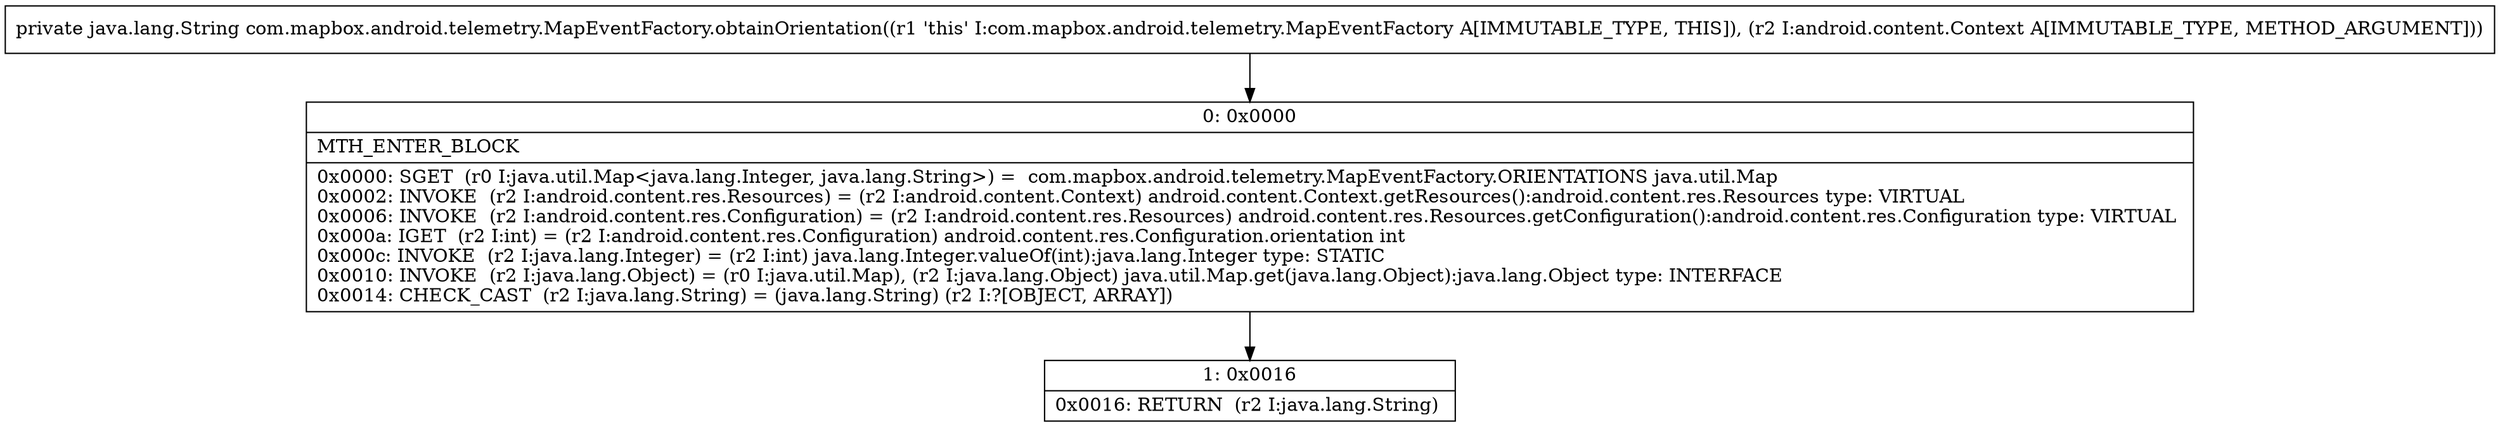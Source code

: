 digraph "CFG forcom.mapbox.android.telemetry.MapEventFactory.obtainOrientation(Landroid\/content\/Context;)Ljava\/lang\/String;" {
Node_0 [shape=record,label="{0\:\ 0x0000|MTH_ENTER_BLOCK\l|0x0000: SGET  (r0 I:java.util.Map\<java.lang.Integer, java.lang.String\>) =  com.mapbox.android.telemetry.MapEventFactory.ORIENTATIONS java.util.Map \l0x0002: INVOKE  (r2 I:android.content.res.Resources) = (r2 I:android.content.Context) android.content.Context.getResources():android.content.res.Resources type: VIRTUAL \l0x0006: INVOKE  (r2 I:android.content.res.Configuration) = (r2 I:android.content.res.Resources) android.content.res.Resources.getConfiguration():android.content.res.Configuration type: VIRTUAL \l0x000a: IGET  (r2 I:int) = (r2 I:android.content.res.Configuration) android.content.res.Configuration.orientation int \l0x000c: INVOKE  (r2 I:java.lang.Integer) = (r2 I:int) java.lang.Integer.valueOf(int):java.lang.Integer type: STATIC \l0x0010: INVOKE  (r2 I:java.lang.Object) = (r0 I:java.util.Map), (r2 I:java.lang.Object) java.util.Map.get(java.lang.Object):java.lang.Object type: INTERFACE \l0x0014: CHECK_CAST  (r2 I:java.lang.String) = (java.lang.String) (r2 I:?[OBJECT, ARRAY]) \l}"];
Node_1 [shape=record,label="{1\:\ 0x0016|0x0016: RETURN  (r2 I:java.lang.String) \l}"];
MethodNode[shape=record,label="{private java.lang.String com.mapbox.android.telemetry.MapEventFactory.obtainOrientation((r1 'this' I:com.mapbox.android.telemetry.MapEventFactory A[IMMUTABLE_TYPE, THIS]), (r2 I:android.content.Context A[IMMUTABLE_TYPE, METHOD_ARGUMENT])) }"];
MethodNode -> Node_0;
Node_0 -> Node_1;
}

